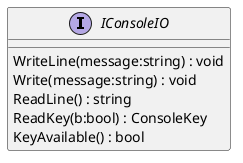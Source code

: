 @startuml
interface IConsoleIO {
    WriteLine(message:string) : void
    Write(message:string) : void
    ReadLine() : string
    ReadKey(b:bool) : ConsoleKey
    KeyAvailable() : bool
}
@enduml
